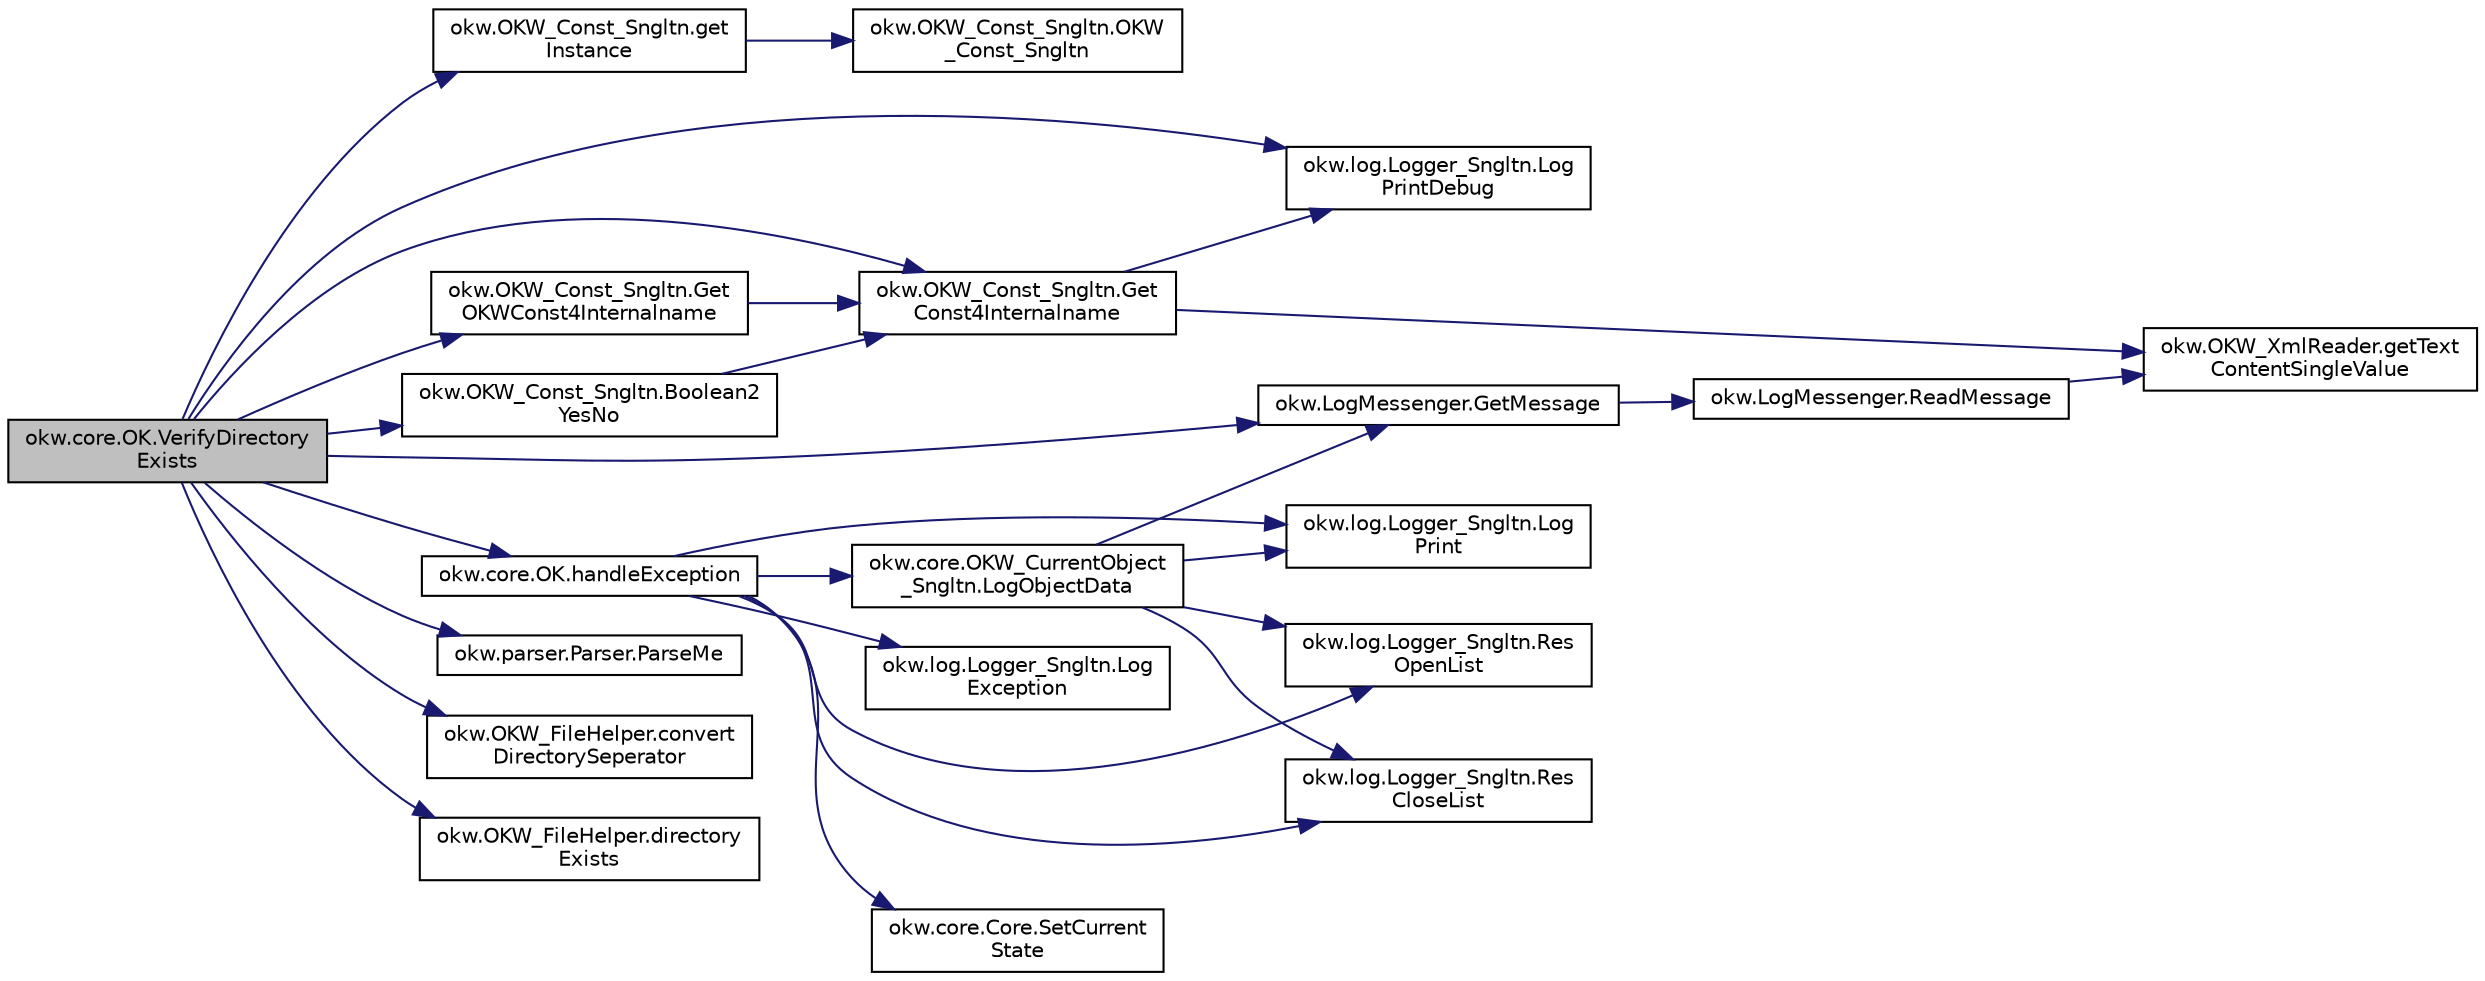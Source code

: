 digraph "okw.core.OK.VerifyDirectoryExists"
{
 // INTERACTIVE_SVG=YES
 // LATEX_PDF_SIZE
  edge [fontname="Helvetica",fontsize="10",labelfontname="Helvetica",labelfontsize="10"];
  node [fontname="Helvetica",fontsize="10",shape=record];
  rankdir="LR";
  Node1024 [label="okw.core.OK.VerifyDirectory\lExists",height=0.2,width=0.4,color="black", fillcolor="grey75", style="filled", fontcolor="black",tooltip="Prüft, ob das gegebene Verzeichnis existiert."];
  Node1024 -> Node1025 [color="midnightblue",fontsize="10",style="solid",fontname="Helvetica"];
  Node1025 [label="okw.OKW_Const_Sngltn.get\lInstance",height=0.2,width=0.4,color="black", fillcolor="white", style="filled",URL="$classokw_1_1_o_k_w___const___sngltn.html#afdb8f095b58cbd870dbb8eb353e3b0bf",tooltip="Holt die einzige Instanz dieser Klasse."];
  Node1025 -> Node1026 [color="midnightblue",fontsize="10",style="solid",fontname="Helvetica"];
  Node1026 [label="okw.OKW_Const_Sngltn.OKW\l_Const_Sngltn",height=0.2,width=0.4,color="black", fillcolor="white", style="filled",URL="$classokw_1_1_o_k_w___const___sngltn.html#a8404c43fc549df30d37c369c7d6e89ae",tooltip="Privater Konstruktor ohne Parameter im Entwurfsmuster Singelton initialisiert die Klasse OKW_Const."];
  Node1024 -> Node1027 [color="midnightblue",fontsize="10",style="solid",fontname="Helvetica"];
  Node1027 [label="okw.OKW_Const_Sngltn.Get\lOKWConst4Internalname",height=0.2,width=0.4,color="black", fillcolor="white", style="filled",URL="$classokw_1_1_o_k_w___const___sngltn.html#a02c05c79f7ea6e862a81a64ce23941fd",tooltip="Methode ermittelt für Internalname und der aktuell eingestellten Sprache den Wert für OKWConst."];
  Node1027 -> Node1028 [color="midnightblue",fontsize="10",style="solid",fontname="Helvetica"];
  Node1028 [label="okw.OKW_Const_Sngltn.Get\lConst4Internalname",height=0.2,width=0.4,color="black", fillcolor="white", style="filled",URL="$classokw_1_1_o_k_w___const___sngltn.html#a51cde06bf07e855ba4d69ff36b9a27f7",tooltip="Methode ermittelt für Internalname und der aktuell eingestellten Sprache den Wert für Const."];
  Node1028 -> Node1029 [color="midnightblue",fontsize="10",style="solid",fontname="Helvetica"];
  Node1029 [label="okw.log.Logger_Sngltn.Log\lPrintDebug",height=0.2,width=0.4,color="black", fillcolor="white", style="filled",URL="$classokw_1_1log_1_1_logger___sngltn.html#a313f97c79ba4662d9daaf7f537dd02f4",tooltip="Loggt eine Nachricht."];
  Node1028 -> Node1030 [color="midnightblue",fontsize="10",style="solid",fontname="Helvetica"];
  Node1030 [label="okw.OKW_XmlReader.getText\lContentSingleValue",height=0.2,width=0.4,color="black", fillcolor="white", style="filled",URL="$classokw_1_1_o_k_w___xml_reader.html#ab920b5335a2e1429c14cc5f8e79f39eb",tooltip="Lies den TextContent eines Tag."];
  Node1024 -> Node1029 [color="midnightblue",fontsize="10",style="solid",fontname="Helvetica"];
  Node1024 -> Node1031 [color="midnightblue",fontsize="10",style="solid",fontname="Helvetica"];
  Node1031 [label="okw.LogMessenger.GetMessage",height=0.2,width=0.4,color="black", fillcolor="white", style="filled",URL="$classokw_1_1_log_messenger.html#af225d1f037d47b3b085175c09d78bdd2",tooltip="Holt die Log-Meldung für MethodeNmae/Textkey ohne weitere Parameter."];
  Node1031 -> Node1032 [color="midnightblue",fontsize="10",style="solid",fontname="Helvetica"];
  Node1032 [label="okw.LogMessenger.ReadMessage",height=0.2,width=0.4,color="black", fillcolor="white", style="filled",URL="$classokw_1_1_log_messenger.html#a530cd6ab82ec82a04206a2e976ec06e3",tooltip="Interne Kernfunktion holt die Log-Meldung mit Platzhaltern aus der XML-Datei."];
  Node1032 -> Node1030 [color="midnightblue",fontsize="10",style="solid",fontname="Helvetica"];
  Node1024 -> Node1028 [color="midnightblue",fontsize="10",style="solid",fontname="Helvetica"];
  Node1024 -> Node1033 [color="midnightblue",fontsize="10",style="solid",fontname="Helvetica"];
  Node1033 [label="okw.parser.Parser.ParseMe",height=0.2,width=0.4,color="black", fillcolor="white", style="filled",URL="$classokw_1_1parser_1_1_parser.html#a46afb901847316c744413ce473ecada3",tooltip="Parst einen _List&lt string&gt, ersetzt die Parser-Schlüsslewörter durch Werte."];
  Node1024 -> Node1034 [color="midnightblue",fontsize="10",style="solid",fontname="Helvetica"];
  Node1034 [label="okw.OKW_FileHelper.convert\lDirectorySeperator",height=0.2,width=0.4,color="black", fillcolor="white", style="filled",URL="$classokw_1_1_o_k_w___file_helper.html#aac0c21a231235d82167c736ae0150065",tooltip="Konvertiert selbständig."];
  Node1024 -> Node1035 [color="midnightblue",fontsize="10",style="solid",fontname="Helvetica"];
  Node1035 [label="okw.OKW_FileHelper.directory\lExists",height=0.2,width=0.4,color="black", fillcolor="white", style="filled",URL="$classokw_1_1_o_k_w___file_helper.html#a4feaa905b7b878f286058a06a81f3ce2",tooltip="Prüft, ob die gegebene fpsPaFiNa Datei existiert."];
  Node1024 -> Node1036 [color="midnightblue",fontsize="10",style="solid",fontname="Helvetica"];
  Node1036 [label="okw.OKW_Const_Sngltn.Boolean2\lYesNo",height=0.2,width=0.4,color="black", fillcolor="white", style="filled",URL="$classokw_1_1_o_k_w___const___sngltn.html#afc1c3325b8bede60aa50b1d5ebfdddf1",tooltip="Konvertiert WAHR/FALSCH (true/false) sprachabhängig nach \"Ja\"/\"Nein\" (Yes/No)"];
  Node1036 -> Node1028 [color="midnightblue",fontsize="10",style="solid",fontname="Helvetica"];
  Node1024 -> Node1037 [color="midnightblue",fontsize="10",style="solid",fontname="Helvetica"];
  Node1037 [label="okw.core.OK.handleException",height=0.2,width=0.4,color="black", fillcolor="white", style="filled",URL="$classokw_1_1core_1_1_o_k.html#a5a6db6a457bcb71c893f5d4eb615b2b7",tooltip="Zentrale Exception-Behandlung."];
  Node1037 -> Node1038 [color="midnightblue",fontsize="10",style="solid",fontname="Helvetica"];
  Node1038 [label="okw.log.Logger_Sngltn.Log\lPrint",height=0.2,width=0.4,color="black", fillcolor="white", style="filled",URL="$classokw_1_1log_1_1_logger___sngltn.html#a8ebceaddd6cc6963ddb8e08c72ea808c",tooltip="LogPrint Function: Prints the values of expressions to the results file."];
  Node1037 -> Node1039 [color="midnightblue",fontsize="10",style="solid",fontname="Helvetica"];
  Node1039 [label="okw.log.Logger_Sngltn.Log\lException",height=0.2,width=0.4,color="black", fillcolor="white", style="filled",URL="$classokw_1_1log_1_1_logger___sngltn.html#aa29d396a2b9df1ac57079d777c548181",tooltip="LogException Function: Logs a Script Exception to the results file."];
  Node1037 -> Node1040 [color="midnightblue",fontsize="10",style="solid",fontname="Helvetica"];
  Node1040 [label="okw.log.Logger_Sngltn.Res\lOpenList",height=0.2,width=0.4,color="black", fillcolor="white", style="filled",URL="$classokw_1_1log_1_1_logger___sngltn.html#ab4fc711bb4c754f251372ff3b14ab9c9",tooltip="Creates a new hierarchical level in the results file."];
  Node1037 -> Node1041 [color="midnightblue",fontsize="10",style="solid",fontname="Helvetica"];
  Node1041 [label="okw.log.Logger_Sngltn.Res\lCloseList",height=0.2,width=0.4,color="black", fillcolor="white", style="filled",URL="$classokw_1_1log_1_1_logger___sngltn.html#a9b54104f7e0b4c0a473877b19dfaed56",tooltip="Closes a hierarchical level in the results file that was opened with ResOpenList."];
  Node1037 -> Node1042 [color="midnightblue",fontsize="10",style="solid",fontname="Helvetica"];
  Node1042 [label="okw.core.OKW_CurrentObject\l_Sngltn.LogObjectData",height=0.2,width=0.4,color="black", fillcolor="white", style="filled",URL="$classokw_1_1core_1_1_o_k_w___current_object___sngltn.html#a01b48f2c86a2f91909143ee9063dfd86",tooltip="Methode gibt alle wichtigen Informationen zum aktuellen Objekt aus."];
  Node1042 -> Node1040 [color="midnightblue",fontsize="10",style="solid",fontname="Helvetica"];
  Node1042 -> Node1038 [color="midnightblue",fontsize="10",style="solid",fontname="Helvetica"];
  Node1042 -> Node1031 [color="midnightblue",fontsize="10",style="solid",fontname="Helvetica"];
  Node1042 -> Node1041 [color="midnightblue",fontsize="10",style="solid",fontname="Helvetica"];
  Node1037 -> Node1043 [color="midnightblue",fontsize="10",style="solid",fontname="Helvetica"];
  Node1043 [label="okw.core.Core.SetCurrent\lState",height=0.2,width=0.4,color="black", fillcolor="white", style="filled",URL="$classokw_1_1core_1_1_core.html#aafe6e3d88e810dabf350b37058d4af97",tooltip="Setter zum Setzen des aktuellen Zustandes."];
}
